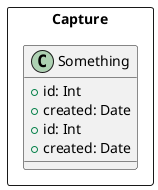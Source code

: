 @startuml meusys

package Capture <<Rectangle>> {

  ' alguma coisa
  class Something {  
    + id: Int
    + created: Date
  }

}

package Capture <<Rectangle>> {

  ' alguma coisa
  class Something {  
    + id: Int
    + created: Date
  }

}

@enduml 